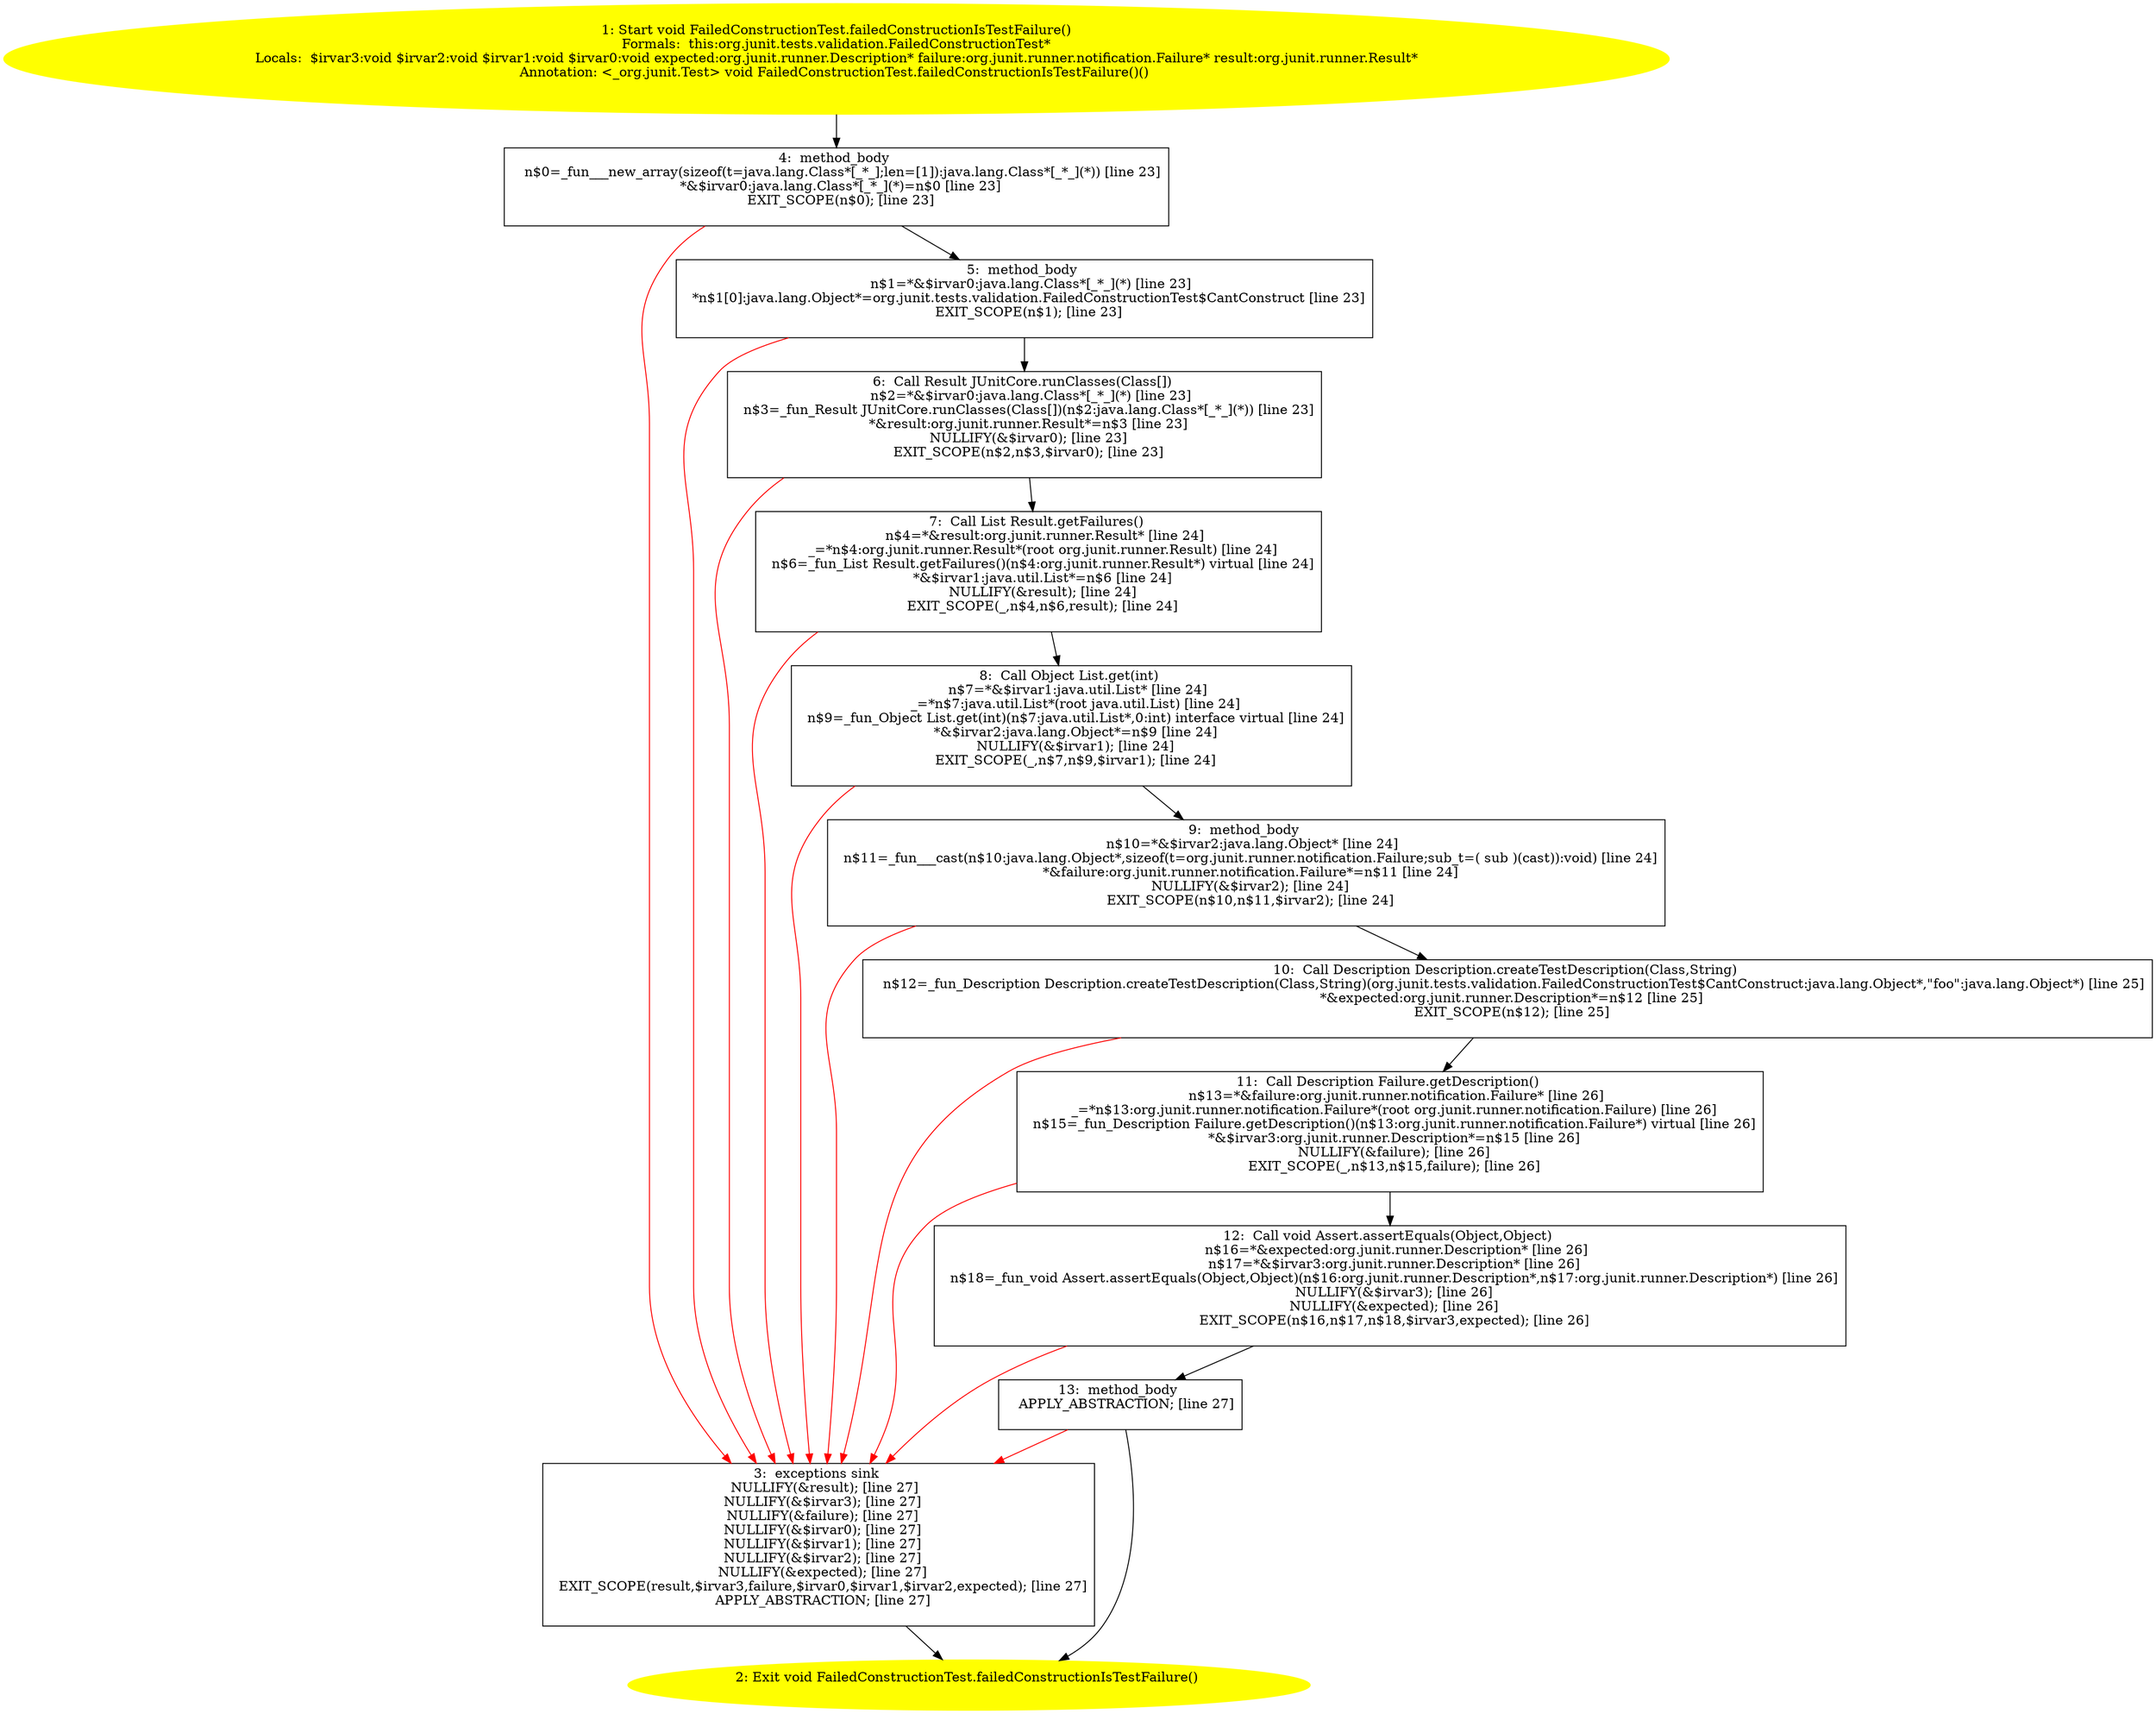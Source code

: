 /* @generated */
digraph cfg {
"org.junit.tests.validation.FailedConstructionTest.failedConstructionIsTestFailure():void.943a0873e043f9f2bba5baf8d7e5280e_1" [label="1: Start void FailedConstructionTest.failedConstructionIsTestFailure()\nFormals:  this:org.junit.tests.validation.FailedConstructionTest*\nLocals:  $irvar3:void $irvar2:void $irvar1:void $irvar0:void expected:org.junit.runner.Description* failure:org.junit.runner.notification.Failure* result:org.junit.runner.Result*\nAnnotation: <_org.junit.Test> void FailedConstructionTest.failedConstructionIsTestFailure()() \n  " color=yellow style=filled]
	

	 "org.junit.tests.validation.FailedConstructionTest.failedConstructionIsTestFailure():void.943a0873e043f9f2bba5baf8d7e5280e_1" -> "org.junit.tests.validation.FailedConstructionTest.failedConstructionIsTestFailure():void.943a0873e043f9f2bba5baf8d7e5280e_4" ;
"org.junit.tests.validation.FailedConstructionTest.failedConstructionIsTestFailure():void.943a0873e043f9f2bba5baf8d7e5280e_2" [label="2: Exit void FailedConstructionTest.failedConstructionIsTestFailure() \n  " color=yellow style=filled]
	

"org.junit.tests.validation.FailedConstructionTest.failedConstructionIsTestFailure():void.943a0873e043f9f2bba5baf8d7e5280e_3" [label="3:  exceptions sink \n   NULLIFY(&result); [line 27]\n  NULLIFY(&$irvar3); [line 27]\n  NULLIFY(&failure); [line 27]\n  NULLIFY(&$irvar0); [line 27]\n  NULLIFY(&$irvar1); [line 27]\n  NULLIFY(&$irvar2); [line 27]\n  NULLIFY(&expected); [line 27]\n  EXIT_SCOPE(result,$irvar3,failure,$irvar0,$irvar1,$irvar2,expected); [line 27]\n  APPLY_ABSTRACTION; [line 27]\n " shape="box"]
	

	 "org.junit.tests.validation.FailedConstructionTest.failedConstructionIsTestFailure():void.943a0873e043f9f2bba5baf8d7e5280e_3" -> "org.junit.tests.validation.FailedConstructionTest.failedConstructionIsTestFailure():void.943a0873e043f9f2bba5baf8d7e5280e_2" ;
"org.junit.tests.validation.FailedConstructionTest.failedConstructionIsTestFailure():void.943a0873e043f9f2bba5baf8d7e5280e_4" [label="4:  method_body \n   n$0=_fun___new_array(sizeof(t=java.lang.Class*[_*_];len=[1]):java.lang.Class*[_*_](*)) [line 23]\n  *&$irvar0:java.lang.Class*[_*_](*)=n$0 [line 23]\n  EXIT_SCOPE(n$0); [line 23]\n " shape="box"]
	

	 "org.junit.tests.validation.FailedConstructionTest.failedConstructionIsTestFailure():void.943a0873e043f9f2bba5baf8d7e5280e_4" -> "org.junit.tests.validation.FailedConstructionTest.failedConstructionIsTestFailure():void.943a0873e043f9f2bba5baf8d7e5280e_5" ;
	 "org.junit.tests.validation.FailedConstructionTest.failedConstructionIsTestFailure():void.943a0873e043f9f2bba5baf8d7e5280e_4" -> "org.junit.tests.validation.FailedConstructionTest.failedConstructionIsTestFailure():void.943a0873e043f9f2bba5baf8d7e5280e_3" [color="red" ];
"org.junit.tests.validation.FailedConstructionTest.failedConstructionIsTestFailure():void.943a0873e043f9f2bba5baf8d7e5280e_5" [label="5:  method_body \n   n$1=*&$irvar0:java.lang.Class*[_*_](*) [line 23]\n  *n$1[0]:java.lang.Object*=org.junit.tests.validation.FailedConstructionTest$CantConstruct [line 23]\n  EXIT_SCOPE(n$1); [line 23]\n " shape="box"]
	

	 "org.junit.tests.validation.FailedConstructionTest.failedConstructionIsTestFailure():void.943a0873e043f9f2bba5baf8d7e5280e_5" -> "org.junit.tests.validation.FailedConstructionTest.failedConstructionIsTestFailure():void.943a0873e043f9f2bba5baf8d7e5280e_6" ;
	 "org.junit.tests.validation.FailedConstructionTest.failedConstructionIsTestFailure():void.943a0873e043f9f2bba5baf8d7e5280e_5" -> "org.junit.tests.validation.FailedConstructionTest.failedConstructionIsTestFailure():void.943a0873e043f9f2bba5baf8d7e5280e_3" [color="red" ];
"org.junit.tests.validation.FailedConstructionTest.failedConstructionIsTestFailure():void.943a0873e043f9f2bba5baf8d7e5280e_6" [label="6:  Call Result JUnitCore.runClasses(Class[]) \n   n$2=*&$irvar0:java.lang.Class*[_*_](*) [line 23]\n  n$3=_fun_Result JUnitCore.runClasses(Class[])(n$2:java.lang.Class*[_*_](*)) [line 23]\n  *&result:org.junit.runner.Result*=n$3 [line 23]\n  NULLIFY(&$irvar0); [line 23]\n  EXIT_SCOPE(n$2,n$3,$irvar0); [line 23]\n " shape="box"]
	

	 "org.junit.tests.validation.FailedConstructionTest.failedConstructionIsTestFailure():void.943a0873e043f9f2bba5baf8d7e5280e_6" -> "org.junit.tests.validation.FailedConstructionTest.failedConstructionIsTestFailure():void.943a0873e043f9f2bba5baf8d7e5280e_7" ;
	 "org.junit.tests.validation.FailedConstructionTest.failedConstructionIsTestFailure():void.943a0873e043f9f2bba5baf8d7e5280e_6" -> "org.junit.tests.validation.FailedConstructionTest.failedConstructionIsTestFailure():void.943a0873e043f9f2bba5baf8d7e5280e_3" [color="red" ];
"org.junit.tests.validation.FailedConstructionTest.failedConstructionIsTestFailure():void.943a0873e043f9f2bba5baf8d7e5280e_7" [label="7:  Call List Result.getFailures() \n   n$4=*&result:org.junit.runner.Result* [line 24]\n  _=*n$4:org.junit.runner.Result*(root org.junit.runner.Result) [line 24]\n  n$6=_fun_List Result.getFailures()(n$4:org.junit.runner.Result*) virtual [line 24]\n  *&$irvar1:java.util.List*=n$6 [line 24]\n  NULLIFY(&result); [line 24]\n  EXIT_SCOPE(_,n$4,n$6,result); [line 24]\n " shape="box"]
	

	 "org.junit.tests.validation.FailedConstructionTest.failedConstructionIsTestFailure():void.943a0873e043f9f2bba5baf8d7e5280e_7" -> "org.junit.tests.validation.FailedConstructionTest.failedConstructionIsTestFailure():void.943a0873e043f9f2bba5baf8d7e5280e_8" ;
	 "org.junit.tests.validation.FailedConstructionTest.failedConstructionIsTestFailure():void.943a0873e043f9f2bba5baf8d7e5280e_7" -> "org.junit.tests.validation.FailedConstructionTest.failedConstructionIsTestFailure():void.943a0873e043f9f2bba5baf8d7e5280e_3" [color="red" ];
"org.junit.tests.validation.FailedConstructionTest.failedConstructionIsTestFailure():void.943a0873e043f9f2bba5baf8d7e5280e_8" [label="8:  Call Object List.get(int) \n   n$7=*&$irvar1:java.util.List* [line 24]\n  _=*n$7:java.util.List*(root java.util.List) [line 24]\n  n$9=_fun_Object List.get(int)(n$7:java.util.List*,0:int) interface virtual [line 24]\n  *&$irvar2:java.lang.Object*=n$9 [line 24]\n  NULLIFY(&$irvar1); [line 24]\n  EXIT_SCOPE(_,n$7,n$9,$irvar1); [line 24]\n " shape="box"]
	

	 "org.junit.tests.validation.FailedConstructionTest.failedConstructionIsTestFailure():void.943a0873e043f9f2bba5baf8d7e5280e_8" -> "org.junit.tests.validation.FailedConstructionTest.failedConstructionIsTestFailure():void.943a0873e043f9f2bba5baf8d7e5280e_9" ;
	 "org.junit.tests.validation.FailedConstructionTest.failedConstructionIsTestFailure():void.943a0873e043f9f2bba5baf8d7e5280e_8" -> "org.junit.tests.validation.FailedConstructionTest.failedConstructionIsTestFailure():void.943a0873e043f9f2bba5baf8d7e5280e_3" [color="red" ];
"org.junit.tests.validation.FailedConstructionTest.failedConstructionIsTestFailure():void.943a0873e043f9f2bba5baf8d7e5280e_9" [label="9:  method_body \n   n$10=*&$irvar2:java.lang.Object* [line 24]\n  n$11=_fun___cast(n$10:java.lang.Object*,sizeof(t=org.junit.runner.notification.Failure;sub_t=( sub )(cast)):void) [line 24]\n  *&failure:org.junit.runner.notification.Failure*=n$11 [line 24]\n  NULLIFY(&$irvar2); [line 24]\n  EXIT_SCOPE(n$10,n$11,$irvar2); [line 24]\n " shape="box"]
	

	 "org.junit.tests.validation.FailedConstructionTest.failedConstructionIsTestFailure():void.943a0873e043f9f2bba5baf8d7e5280e_9" -> "org.junit.tests.validation.FailedConstructionTest.failedConstructionIsTestFailure():void.943a0873e043f9f2bba5baf8d7e5280e_10" ;
	 "org.junit.tests.validation.FailedConstructionTest.failedConstructionIsTestFailure():void.943a0873e043f9f2bba5baf8d7e5280e_9" -> "org.junit.tests.validation.FailedConstructionTest.failedConstructionIsTestFailure():void.943a0873e043f9f2bba5baf8d7e5280e_3" [color="red" ];
"org.junit.tests.validation.FailedConstructionTest.failedConstructionIsTestFailure():void.943a0873e043f9f2bba5baf8d7e5280e_10" [label="10:  Call Description Description.createTestDescription(Class,String) \n   n$12=_fun_Description Description.createTestDescription(Class,String)(org.junit.tests.validation.FailedConstructionTest$CantConstruct:java.lang.Object*,\"foo\":java.lang.Object*) [line 25]\n  *&expected:org.junit.runner.Description*=n$12 [line 25]\n  EXIT_SCOPE(n$12); [line 25]\n " shape="box"]
	

	 "org.junit.tests.validation.FailedConstructionTest.failedConstructionIsTestFailure():void.943a0873e043f9f2bba5baf8d7e5280e_10" -> "org.junit.tests.validation.FailedConstructionTest.failedConstructionIsTestFailure():void.943a0873e043f9f2bba5baf8d7e5280e_11" ;
	 "org.junit.tests.validation.FailedConstructionTest.failedConstructionIsTestFailure():void.943a0873e043f9f2bba5baf8d7e5280e_10" -> "org.junit.tests.validation.FailedConstructionTest.failedConstructionIsTestFailure():void.943a0873e043f9f2bba5baf8d7e5280e_3" [color="red" ];
"org.junit.tests.validation.FailedConstructionTest.failedConstructionIsTestFailure():void.943a0873e043f9f2bba5baf8d7e5280e_11" [label="11:  Call Description Failure.getDescription() \n   n$13=*&failure:org.junit.runner.notification.Failure* [line 26]\n  _=*n$13:org.junit.runner.notification.Failure*(root org.junit.runner.notification.Failure) [line 26]\n  n$15=_fun_Description Failure.getDescription()(n$13:org.junit.runner.notification.Failure*) virtual [line 26]\n  *&$irvar3:org.junit.runner.Description*=n$15 [line 26]\n  NULLIFY(&failure); [line 26]\n  EXIT_SCOPE(_,n$13,n$15,failure); [line 26]\n " shape="box"]
	

	 "org.junit.tests.validation.FailedConstructionTest.failedConstructionIsTestFailure():void.943a0873e043f9f2bba5baf8d7e5280e_11" -> "org.junit.tests.validation.FailedConstructionTest.failedConstructionIsTestFailure():void.943a0873e043f9f2bba5baf8d7e5280e_12" ;
	 "org.junit.tests.validation.FailedConstructionTest.failedConstructionIsTestFailure():void.943a0873e043f9f2bba5baf8d7e5280e_11" -> "org.junit.tests.validation.FailedConstructionTest.failedConstructionIsTestFailure():void.943a0873e043f9f2bba5baf8d7e5280e_3" [color="red" ];
"org.junit.tests.validation.FailedConstructionTest.failedConstructionIsTestFailure():void.943a0873e043f9f2bba5baf8d7e5280e_12" [label="12:  Call void Assert.assertEquals(Object,Object) \n   n$16=*&expected:org.junit.runner.Description* [line 26]\n  n$17=*&$irvar3:org.junit.runner.Description* [line 26]\n  n$18=_fun_void Assert.assertEquals(Object,Object)(n$16:org.junit.runner.Description*,n$17:org.junit.runner.Description*) [line 26]\n  NULLIFY(&$irvar3); [line 26]\n  NULLIFY(&expected); [line 26]\n  EXIT_SCOPE(n$16,n$17,n$18,$irvar3,expected); [line 26]\n " shape="box"]
	

	 "org.junit.tests.validation.FailedConstructionTest.failedConstructionIsTestFailure():void.943a0873e043f9f2bba5baf8d7e5280e_12" -> "org.junit.tests.validation.FailedConstructionTest.failedConstructionIsTestFailure():void.943a0873e043f9f2bba5baf8d7e5280e_13" ;
	 "org.junit.tests.validation.FailedConstructionTest.failedConstructionIsTestFailure():void.943a0873e043f9f2bba5baf8d7e5280e_12" -> "org.junit.tests.validation.FailedConstructionTest.failedConstructionIsTestFailure():void.943a0873e043f9f2bba5baf8d7e5280e_3" [color="red" ];
"org.junit.tests.validation.FailedConstructionTest.failedConstructionIsTestFailure():void.943a0873e043f9f2bba5baf8d7e5280e_13" [label="13:  method_body \n   APPLY_ABSTRACTION; [line 27]\n " shape="box"]
	

	 "org.junit.tests.validation.FailedConstructionTest.failedConstructionIsTestFailure():void.943a0873e043f9f2bba5baf8d7e5280e_13" -> "org.junit.tests.validation.FailedConstructionTest.failedConstructionIsTestFailure():void.943a0873e043f9f2bba5baf8d7e5280e_2" ;
	 "org.junit.tests.validation.FailedConstructionTest.failedConstructionIsTestFailure():void.943a0873e043f9f2bba5baf8d7e5280e_13" -> "org.junit.tests.validation.FailedConstructionTest.failedConstructionIsTestFailure():void.943a0873e043f9f2bba5baf8d7e5280e_3" [color="red" ];
}
